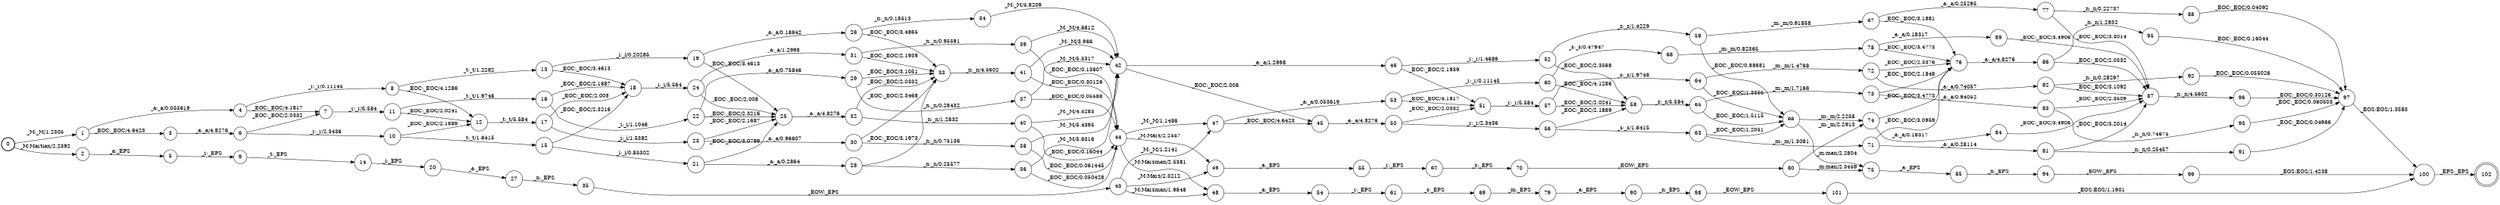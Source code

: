 digraph FST {
rankdir = LR;
size = "22,17";
label = "";
center = 1;
orientation = Portrait;
ranksep = "0.4";
nodesep = "0.25";
0 [label = "0", shape = circle, style = bold, fontsize = 14]
	0 -> 1 [label = "_M:_M/1.2305", fontsize = 14];
	0 -> 2 [label = "_M:Martian/2.2392", fontsize = 14];
1 [label = "1", shape = circle, style = solid, fontsize = 14]
	1 -> 3 [label = "_EOC:_EOC/4.6423", fontsize = 14];
	1 -> 4 [label = "_a:_a/0.053619", fontsize = 14];
2 [label = "2", shape = circle, style = solid, fontsize = 14]
	2 -> 5 [label = "_a:_EPS", fontsize = 14];
3 [label = "3", shape = circle, style = solid, fontsize = 14]
	3 -> 6 [label = "_a:_a/4.8276", fontsize = 14];
4 [label = "4", shape = circle, style = solid, fontsize = 14]
	4 -> 7 [label = "_EOC:_EOC/4.1817", fontsize = 14];
	4 -> 8 [label = "_r:_r/0.11145", fontsize = 14];
5 [label = "5", shape = circle, style = solid, fontsize = 14]
	5 -> 9 [label = "_r:_EPS", fontsize = 14];
6 [label = "6", shape = circle, style = solid, fontsize = 14]
	6 -> 7 [label = "_EOC:_EOC/2.0332", fontsize = 14];
	6 -> 10 [label = "_r:_r/2.3436", fontsize = 14];
7 [label = "7", shape = circle, style = solid, fontsize = 14]
	7 -> 11 [label = "_r:_r/5.584", fontsize = 14];
8 [label = "8", shape = circle, style = solid, fontsize = 14]
	8 -> 12 [label = "_EOC:_EOC/4.1286", fontsize = 14];
	8 -> 13 [label = "_t:_t/1.2282", fontsize = 14];
9 [label = "9", shape = circle, style = solid, fontsize = 14]
	9 -> 14 [label = "_t:_EPS", fontsize = 14];
10 [label = "10", shape = circle, style = solid, fontsize = 14]
	10 -> 12 [label = "_EOC:_EOC/2.1889", fontsize = 14];
	10 -> 15 [label = "_t:_t/1.6415", fontsize = 14];
11 [label = "11", shape = circle, style = solid, fontsize = 14]
	11 -> 12 [label = "_EOC:_EOC/2.0241", fontsize = 14];
	11 -> 16 [label = "_t:_t/1.9748", fontsize = 14];
12 [label = "12", shape = circle, style = solid, fontsize = 14]
	12 -> 17 [label = "_t:_t/5.584", fontsize = 14];
13 [label = "13", shape = circle, style = solid, fontsize = 14]
	13 -> 18 [label = "_EOC:_EOC/3.4613", fontsize = 14];
	13 -> 19 [label = "_i:_i/0.20285", fontsize = 14];
14 [label = "14", shape = circle, style = solid, fontsize = 14]
	14 -> 20 [label = "_i:_EPS", fontsize = 14];
15 [label = "15", shape = circle, style = solid, fontsize = 14]
	15 -> 18 [label = "_EOC:_EOC/2.3216", fontsize = 14];
	15 -> 21 [label = "_i:_i/0.85302", fontsize = 14];
16 [label = "16", shape = circle, style = solid, fontsize = 14]
	16 -> 18 [label = "_EOC:_EOC/2.1687", fontsize = 14];
	16 -> 22 [label = "_i:_i/1.1046", fontsize = 14];
17 [label = "17", shape = circle, style = solid, fontsize = 14]
	17 -> 18 [label = "_EOC:_EOC/2.008", fontsize = 14];
	17 -> 23 [label = "_i:_i/1.5382", fontsize = 14];
18 [label = "18", shape = circle, style = solid, fontsize = 14]
	18 -> 24 [label = "_i:_i/5.584", fontsize = 14];
19 [label = "19", shape = circle, style = solid, fontsize = 14]
	19 -> 25 [label = "_EOC:_EOC/3.4613", fontsize = 14];
	19 -> 26 [label = "_a:_a/0.18642", fontsize = 14];
20 [label = "20", shape = circle, style = solid, fontsize = 14]
	20 -> 27 [label = "_a:_EPS", fontsize = 14];
21 [label = "21", shape = circle, style = solid, fontsize = 14]
	21 -> 25 [label = "_EOC:_EOC/3.0799", fontsize = 14];
	21 -> 28 [label = "_a:_a/0.2864", fontsize = 14];
22 [label = "22", shape = circle, style = solid, fontsize = 14]
	22 -> 25 [label = "_EOC:_EOC/2.3216", fontsize = 14];
	22 -> 29 [label = "_a:_a/0.75846", fontsize = 14];
23 [label = "23", shape = circle, style = solid, fontsize = 14]
	23 -> 25 [label = "_EOC:_EOC/2.1687", fontsize = 14];
	23 -> 30 [label = "_a:_a/0.96607", fontsize = 14];
24 [label = "24", shape = circle, style = solid, fontsize = 14]
	24 -> 25 [label = "_EOC:_EOC/2.008", fontsize = 14];
	24 -> 31 [label = "_a:_a/1.2998", fontsize = 14];
25 [label = "25", shape = circle, style = solid, fontsize = 14]
	25 -> 32 [label = "_a:_a/4.8276", fontsize = 14];
26 [label = "26", shape = circle, style = solid, fontsize = 14]
	26 -> 33 [label = "_EOC:_EOC/3.4865", fontsize = 14];
	26 -> 34 [label = "_n:_n/0.18513", fontsize = 14];
27 [label = "27", shape = circle, style = solid, fontsize = 14]
	27 -> 35 [label = "_n:_EPS", fontsize = 14];
28 [label = "28", shape = circle, style = solid, fontsize = 14]
	28 -> 33 [label = "_EOC:_EOC/3.1973", fontsize = 14];
	28 -> 36 [label = "_n:_n/0.25577", fontsize = 14];
29 [label = "29", shape = circle, style = solid, fontsize = 14]
	29 -> 33 [label = "_EOC:_EOC/3.1051", fontsize = 14];
	29 -> 37 [label = "_n:_n/0.28432", fontsize = 14];
30 [label = "30", shape = circle, style = solid, fontsize = 14]
	30 -> 33 [label = "_EOC:_EOC/2.3468", fontsize = 14];
	30 -> 38 [label = "_n:_n/0.75136", fontsize = 14];
31 [label = "31", shape = circle, style = solid, fontsize = 14]
	31 -> 33 [label = "_EOC:_EOC/2.1939", fontsize = 14];
	31 -> 39 [label = "_n:_n/0.95591", fontsize = 14];
32 [label = "32", shape = circle, style = solid, fontsize = 14]
	32 -> 33 [label = "_EOC:_EOC/2.0332", fontsize = 14];
	32 -> 40 [label = "_n:_n/1.2832", fontsize = 14];
33 [label = "33", shape = circle, style = solid, fontsize = 14]
	33 -> 41 [label = "_n:_n/4.5602", fontsize = 14];
34 [label = "34", shape = circle, style = solid, fontsize = 14]
	34 -> 42 [label = "_M:_M/5.8209", fontsize = 14];
35 [label = "35", shape = circle, style = solid, fontsize = 14]
	35 -> 43 [label = "_EOW:_EPS", fontsize = 14];
36 [label = "36", shape = circle, style = solid, fontsize = 14]
	36 -> 44 [label = "_EOC:_EOC/0.050428", fontsize = 14];
	36 -> 42 [label = "_M:_M/5.6316", fontsize = 14];
37 [label = "37", shape = circle, style = solid, fontsize = 14]
	37 -> 44 [label = "_EOC:_EOC/0.05588", fontsize = 14];
	37 -> 42 [label = "_M:_M/5.5317", fontsize = 14];
38 [label = "38", shape = circle, style = solid, fontsize = 14]
	38 -> 44 [label = "_EOC:_EOC/0.061445", fontsize = 14];
	38 -> 42 [label = "_M:_M/5.4395", fontsize = 14];
39 [label = "39", shape = circle, style = solid, fontsize = 14]
	39 -> 44 [label = "_EOC:_EOC/0.13607", fontsize = 14];
	39 -> 42 [label = "_M:_M/4.6812", fontsize = 14];
40 [label = "40", shape = circle, style = solid, fontsize = 14]
	40 -> 44 [label = "_EOC:_EOC/0.16044", fontsize = 14];
	40 -> 42 [label = "_M:_M/4.5283", fontsize = 14];
41 [label = "41", shape = circle, style = solid, fontsize = 14]
	41 -> 44 [label = "_EOC:_EOC/0.30126", fontsize = 14];
	41 -> 42 [label = "_M:_M/3.966", fontsize = 14];
42 [label = "42", shape = circle, style = solid, fontsize = 14]
	42 -> 45 [label = "_EOC:_EOC/2.008", fontsize = 14];
	42 -> 46 [label = "_a:_a/1.2998", fontsize = 14];
43 [label = "43", shape = circle, style = solid, fontsize = 14]
	43 -> 47 [label = "_M:_M/1.2141", fontsize = 14];
	43 -> 48 [label = "_M:Marsman/1.9848", fontsize = 14];
	43 -> 49 [label = "_M:Mars/2.3212", fontsize = 14];
44 [label = "44", shape = circle, style = solid, fontsize = 14]
	44 -> 47 [label = "_M:_M/1.1486", fontsize = 14];
	44 -> 48 [label = "_M:Marsman/2.5381", fontsize = 14];
	44 -> 49 [label = "_M:Mars/2.2557", fontsize = 14];
45 [label = "45", shape = circle, style = solid, fontsize = 14]
	45 -> 50 [label = "_a:_a/4.8276", fontsize = 14];
46 [label = "46", shape = circle, style = solid, fontsize = 14]
	46 -> 51 [label = "_EOC:_EOC/2.1939", fontsize = 14];
	46 -> 52 [label = "_r:_r/1.4689", fontsize = 14];
47 [label = "47", shape = circle, style = solid, fontsize = 14]
	47 -> 45 [label = "_EOC:_EOC/4.6423", fontsize = 14];
	47 -> 53 [label = "_a:_a/0.053619", fontsize = 14];
48 [label = "48", shape = circle, style = solid, fontsize = 14]
	48 -> 54 [label = "_a:_EPS", fontsize = 14];
49 [label = "49", shape = circle, style = solid, fontsize = 14]
	49 -> 55 [label = "_a:_EPS", fontsize = 14];
50 [label = "50", shape = circle, style = solid, fontsize = 14]
	50 -> 51 [label = "_EOC:_EOC/2.0332", fontsize = 14];
	50 -> 56 [label = "_r:_r/2.3436", fontsize = 14];
51 [label = "51", shape = circle, style = solid, fontsize = 14]
	51 -> 57 [label = "_r:_r/5.584", fontsize = 14];
52 [label = "52", shape = circle, style = solid, fontsize = 14]
	52 -> 58 [label = "_EOC:_EOC/2.3568", fontsize = 14];
	52 -> 59 [label = "_s:_s/1.4229", fontsize = 14];
53 [label = "53", shape = circle, style = solid, fontsize = 14]
	53 -> 51 [label = "_EOC:_EOC/4.1817", fontsize = 14];
	53 -> 60 [label = "_r:_r/0.11145", fontsize = 14];
54 [label = "54", shape = circle, style = solid, fontsize = 14]
	54 -> 61 [label = "_r:_EPS", fontsize = 14];
55 [label = "55", shape = circle, style = solid, fontsize = 14]
	55 -> 62 [label = "_r:_EPS", fontsize = 14];
56 [label = "56", shape = circle, style = solid, fontsize = 14]
	56 -> 58 [label = "_EOC:_EOC/2.1889", fontsize = 14];
	56 -> 63 [label = "_s:_s/1.6415", fontsize = 14];
57 [label = "57", shape = circle, style = solid, fontsize = 14]
	57 -> 58 [label = "_EOC:_EOC/2.0241", fontsize = 14];
	57 -> 64 [label = "_s:_s/1.9748", fontsize = 14];
58 [label = "58", shape = circle, style = solid, fontsize = 14]
	58 -> 65 [label = "_s:_s/5.584", fontsize = 14];
59 [label = "59", shape = circle, style = solid, fontsize = 14]
	59 -> 66 [label = "_EOC:_EOC/0.88681", fontsize = 14];
	59 -> 67 [label = "_m:_m/0.91858", fontsize = 14];
60 [label = "60", shape = circle, style = solid, fontsize = 14]
	60 -> 58 [label = "_EOC:_EOC/4.1286", fontsize = 14];
	60 -> 68 [label = "_s:_s/0.47947", fontsize = 14];
61 [label = "61", shape = circle, style = solid, fontsize = 14]
	61 -> 69 [label = "_s:_EPS", fontsize = 14];
62 [label = "62", shape = circle, style = solid, fontsize = 14]
	62 -> 70 [label = "_s:_EPS", fontsize = 14];
63 [label = "63", shape = circle, style = solid, fontsize = 14]
	63 -> 66 [label = "_EOC:_EOC/1.2051", fontsize = 14];
	63 -> 71 [label = "_m:_m/1.3081", fontsize = 14];
64 [label = "64", shape = circle, style = solid, fontsize = 14]
	64 -> 66 [label = "_EOC:_EOC/1.3355", fontsize = 14];
	64 -> 72 [label = "_m:_m/1.4768", fontsize = 14];
65 [label = "65", shape = circle, style = solid, fontsize = 14]
	65 -> 66 [label = "_EOC:_EOC/1.5115", fontsize = 14];
	65 -> 73 [label = "_m:_m/1.7166", fontsize = 14];
66 [label = "66", shape = circle, style = solid, fontsize = 14]
	66 -> 74 [label = "_m:_m/2.2258", fontsize = 14];
	66 -> 75 [label = "_m:man/2.2804", fontsize = 14];
67 [label = "67", shape = circle, style = solid, fontsize = 14]
	67 -> 76 [label = "_EOC:_EOC/3.1881", fontsize = 14];
	67 -> 77 [label = "_a:_a/0.25295", fontsize = 14];
68 [label = "68", shape = circle, style = solid, fontsize = 14]
	68 -> 78 [label = "_m:_m/0.82365", fontsize = 14];
69 [label = "69", shape = circle, style = solid, fontsize = 14]
	69 -> 79 [label = "_m:_EPS", fontsize = 14];
70 [label = "70", shape = circle, style = solid, fontsize = 14]
	70 -> 80 [label = "_EOW:_EPS", fontsize = 14];
71 [label = "71", shape = circle, style = solid, fontsize = 14]
	71 -> 76 [label = "_EOC:_EOC/3.0959", fontsize = 14];
	71 -> 81 [label = "_a:_a/0.28114", fontsize = 14];
72 [label = "72", shape = circle, style = solid, fontsize = 14]
	72 -> 76 [label = "_EOC:_EOC/2.3376", fontsize = 14];
	72 -> 82 [label = "_a:_a/0.74057", fontsize = 14];
73 [label = "73", shape = circle, style = solid, fontsize = 14]
	73 -> 76 [label = "_EOC:_EOC/2.1848", fontsize = 14];
	73 -> 83 [label = "_a:_a/0.94052", fontsize = 14];
74 [label = "74", shape = circle, style = solid, fontsize = 14]
	74 -> 76 [label = "_EOC:_EOC/3.4773", fontsize = 14];
	74 -> 84 [label = "_a:_a/0.18317", fontsize = 14];
75 [label = "75", shape = circle, style = solid, fontsize = 14]
	75 -> 85 [label = "_a:_EPS", fontsize = 14];
76 [label = "76", shape = circle, style = solid, fontsize = 14]
	76 -> 86 [label = "_a:_a/4.8276", fontsize = 14];
77 [label = "77", shape = circle, style = solid, fontsize = 14]
	77 -> 87 [label = "_EOC:_EOC/3.3014", fontsize = 14];
	77 -> 88 [label = "_n:_n/0.22737", fontsize = 14];
78 [label = "78", shape = circle, style = solid, fontsize = 14]
	78 -> 76 [label = "_EOC:_EOC/3.4773", fontsize = 14];
	78 -> 89 [label = "_a:_a/0.18317", fontsize = 14];
79 [label = "79", shape = circle, style = solid, fontsize = 14]
	79 -> 90 [label = "_a:_EPS", fontsize = 14];
80 [label = "80", shape = circle, style = solid, fontsize = 14]
	80 -> 74 [label = "_m:_m/2.2913", fontsize = 14];
	80 -> 75 [label = "_m:man/2.3459", fontsize = 14];
81 [label = "81", shape = circle, style = solid, fontsize = 14]
	81 -> 87 [label = "_EOC:_EOC/3.2014", fontsize = 14];
	81 -> 91 [label = "_n:_n/0.25457", fontsize = 14];
82 [label = "82", shape = circle, style = solid, fontsize = 14]
	82 -> 87 [label = "_EOC:_EOC/3.1092", fontsize = 14];
	82 -> 92 [label = "_n:_n/0.28297", fontsize = 14];
83 [label = "83", shape = circle, style = solid, fontsize = 14]
	83 -> 87 [label = "_EOC:_EOC/2.3509", fontsize = 14];
	83 -> 93 [label = "_n:_n/0.74675", fontsize = 14];
84 [label = "84", shape = circle, style = solid, fontsize = 14]
	84 -> 87 [label = "_EOC:_EOC/3.4906", fontsize = 14];
85 [label = "85", shape = circle, style = solid, fontsize = 14]
	85 -> 94 [label = "_n:_EPS", fontsize = 14];
86 [label = "86", shape = circle, style = solid, fontsize = 14]
	86 -> 87 [label = "_EOC:_EOC/2.0332", fontsize = 14];
	86 -> 95 [label = "_n:_n/1.2832", fontsize = 14];
87 [label = "87", shape = circle, style = solid, fontsize = 14]
	87 -> 96 [label = "_n:_n/4.5602", fontsize = 14];
88 [label = "88", shape = circle, style = solid, fontsize = 14]
	88 -> 97 [label = "_EOC:_EOC/0.04092", fontsize = 14];
89 [label = "89", shape = circle, style = solid, fontsize = 14]
	89 -> 87 [label = "_EOC:_EOC/3.4906", fontsize = 14];
90 [label = "90", shape = circle, style = solid, fontsize = 14]
	90 -> 98 [label = "_n:_EPS", fontsize = 14];
91 [label = "91", shape = circle, style = solid, fontsize = 14]
	91 -> 97 [label = "_EOC:_EOC/0.04966", fontsize = 14];
92 [label = "92", shape = circle, style = solid, fontsize = 14]
	92 -> 97 [label = "_EOC:_EOC/0.055026", fontsize = 14];
93 [label = "93", shape = circle, style = solid, fontsize = 14]
	93 -> 97 [label = "_EOC:_EOC/0.060503", fontsize = 14];
94 [label = "94", shape = circle, style = solid, fontsize = 14]
	94 -> 99 [label = "_EOW:_EPS", fontsize = 14];
95 [label = "95", shape = circle, style = solid, fontsize = 14]
	95 -> 97 [label = "_EOC:_EOC/0.16044", fontsize = 14];
96 [label = "96", shape = circle, style = solid, fontsize = 14]
	96 -> 97 [label = "_EOC:_EOC/0.30126", fontsize = 14];
97 [label = "97", shape = circle, style = solid, fontsize = 14]
	97 -> 100 [label = "_EOS:EOS/1.3583", fontsize = 14];
98 [label = "98", shape = circle, style = solid, fontsize = 14]
	98 -> 101 [label = "_EOW:_EPS", fontsize = 14];
99 [label = "99", shape = circle, style = solid, fontsize = 14]
	99 -> 100 [label = "_EOS:EOS/1.4238", fontsize = 14];
100 [label = "100", shape = circle, style = solid, fontsize = 14]
	100 -> 102 [label = "_EPS:_EPS", fontsize = 14];
101 [label = "101", shape = circle, style = solid, fontsize = 14]
	101 -> 100 [label = "_EOS:EOS/1.1901", fontsize = 14];
102 [label = "102", shape = doublecircle, style = solid, fontsize = 14]
}
